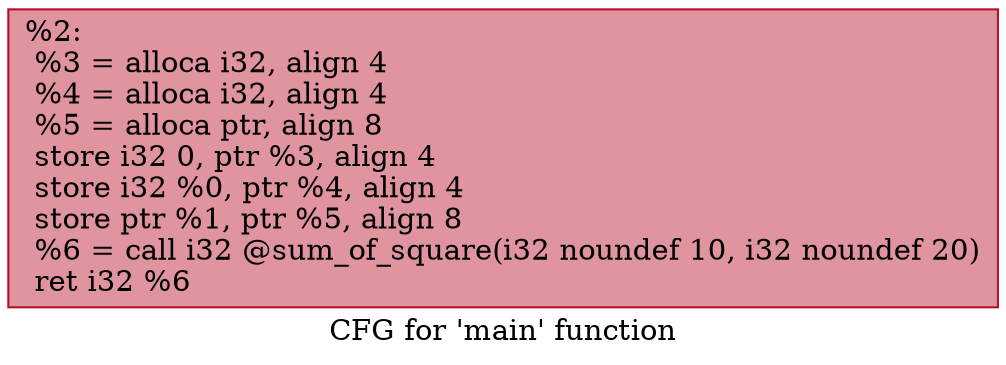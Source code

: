 digraph "CFG for 'main' function" {
	label="CFG for 'main' function";

	Node0x55561dd858b0 [shape=record,color="#b70d28ff", style=filled, fillcolor="#b70d2870",label="{%2:\l  %3 = alloca i32, align 4\l  %4 = alloca i32, align 4\l  %5 = alloca ptr, align 8\l  store i32 0, ptr %3, align 4\l  store i32 %0, ptr %4, align 4\l  store ptr %1, ptr %5, align 8\l  %6 = call i32 @sum_of_square(i32 noundef 10, i32 noundef 20)\l  ret i32 %6\l}"];
}
